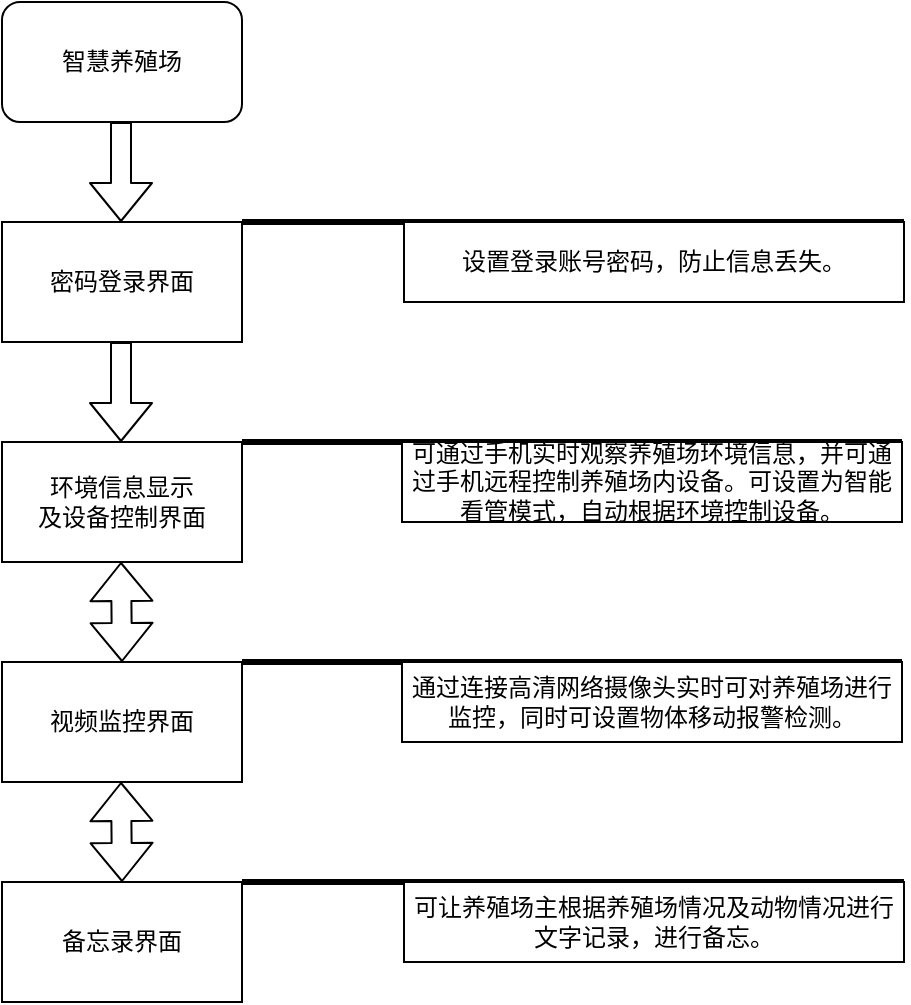 <mxfile version="14.5.10" type="github">
  <diagram id="mzVWiCq13x5794WQ89tT" name="第 1 页">
    <mxGraphModel dx="1424" dy="738" grid="1" gridSize="10" guides="1" tooltips="1" connect="1" arrows="1" fold="1" page="1" pageScale="1" pageWidth="827" pageHeight="1169" math="0" shadow="0">
      <root>
        <mxCell id="0" />
        <mxCell id="1" parent="0" />
        <mxCell id="5Fr-T8oHPkit4zuUn3JQ-1" value="密码登录界面" style="rounded=0;whiteSpace=wrap;html=1;" vertex="1" parent="1">
          <mxGeometry x="140" y="200" width="120" height="60" as="geometry" />
        </mxCell>
        <mxCell id="5Fr-T8oHPkit4zuUn3JQ-2" value="智慧养殖场" style="rounded=1;whiteSpace=wrap;html=1;" vertex="1" parent="1">
          <mxGeometry x="140" y="90" width="120" height="60" as="geometry" />
        </mxCell>
        <mxCell id="5Fr-T8oHPkit4zuUn3JQ-3" value="" style="shape=flexArrow;endArrow=classic;html=1;" edge="1" parent="1">
          <mxGeometry width="50" height="50" relative="1" as="geometry">
            <mxPoint x="199.5" y="150" as="sourcePoint" />
            <mxPoint x="199.5" y="200" as="targetPoint" />
          </mxGeometry>
        </mxCell>
        <mxCell id="5Fr-T8oHPkit4zuUn3JQ-4" value="环境信息显示&lt;br&gt;及设备控制界面" style="rounded=0;whiteSpace=wrap;html=1;" vertex="1" parent="1">
          <mxGeometry x="140" y="310" width="120" height="60" as="geometry" />
        </mxCell>
        <mxCell id="5Fr-T8oHPkit4zuUn3JQ-5" value="" style="shape=flexArrow;endArrow=classic;html=1;" edge="1" parent="1">
          <mxGeometry width="50" height="50" relative="1" as="geometry">
            <mxPoint x="199.5" y="260" as="sourcePoint" />
            <mxPoint x="199.5" y="310" as="targetPoint" />
          </mxGeometry>
        </mxCell>
        <mxCell id="5Fr-T8oHPkit4zuUn3JQ-9" value="视频监控界面" style="rounded=0;whiteSpace=wrap;html=1;" vertex="1" parent="1">
          <mxGeometry x="140" y="420" width="120" height="60" as="geometry" />
        </mxCell>
        <mxCell id="5Fr-T8oHPkit4zuUn3JQ-12" value="" style="shape=flexArrow;endArrow=classic;startArrow=classic;html=1;" edge="1" parent="1">
          <mxGeometry width="50" height="50" relative="1" as="geometry">
            <mxPoint x="200" y="420" as="sourcePoint" />
            <mxPoint x="199.5" y="370" as="targetPoint" />
          </mxGeometry>
        </mxCell>
        <mxCell id="5Fr-T8oHPkit4zuUn3JQ-17" value="" style="shape=flexArrow;endArrow=classic;startArrow=classic;html=1;" edge="1" parent="1">
          <mxGeometry width="50" height="50" relative="1" as="geometry">
            <mxPoint x="200" y="530" as="sourcePoint" />
            <mxPoint x="199.5" y="480" as="targetPoint" />
          </mxGeometry>
        </mxCell>
        <mxCell id="5Fr-T8oHPkit4zuUn3JQ-18" value="备忘录界面" style="rounded=0;whiteSpace=wrap;html=1;" vertex="1" parent="1">
          <mxGeometry x="140" y="530" width="120" height="60" as="geometry" />
        </mxCell>
        <mxCell id="5Fr-T8oHPkit4zuUn3JQ-19" value="" style="endArrow=none;html=1;strokeWidth=3;entryX=0;entryY=0;entryDx=0;entryDy=0;" edge="1" parent="1" target="5Fr-T8oHPkit4zuUn3JQ-23">
          <mxGeometry width="50" height="50" relative="1" as="geometry">
            <mxPoint x="260" y="200" as="sourcePoint" />
            <mxPoint x="690" y="200" as="targetPoint" />
          </mxGeometry>
        </mxCell>
        <mxCell id="5Fr-T8oHPkit4zuUn3JQ-20" value="" style="endArrow=none;html=1;strokeWidth=3;entryX=0;entryY=0;entryDx=0;entryDy=0;" edge="1" parent="1" target="5Fr-T8oHPkit4zuUn3JQ-25">
          <mxGeometry width="50" height="50" relative="1" as="geometry">
            <mxPoint x="260" y="310" as="sourcePoint" />
            <mxPoint x="690" y="310" as="targetPoint" />
          </mxGeometry>
        </mxCell>
        <mxCell id="5Fr-T8oHPkit4zuUn3JQ-21" value="" style="endArrow=none;html=1;strokeWidth=3;entryX=0;entryY=0;entryDx=0;entryDy=0;" edge="1" parent="1" target="5Fr-T8oHPkit4zuUn3JQ-26">
          <mxGeometry width="50" height="50" relative="1" as="geometry">
            <mxPoint x="260" y="420" as="sourcePoint" />
            <mxPoint x="690" y="420" as="targetPoint" />
          </mxGeometry>
        </mxCell>
        <mxCell id="5Fr-T8oHPkit4zuUn3JQ-22" value="" style="endArrow=none;html=1;strokeWidth=3;entryX=0;entryY=0;entryDx=0;entryDy=0;" edge="1" parent="1" target="5Fr-T8oHPkit4zuUn3JQ-27">
          <mxGeometry width="50" height="50" relative="1" as="geometry">
            <mxPoint x="260" y="530" as="sourcePoint" />
            <mxPoint x="690" y="530" as="targetPoint" />
          </mxGeometry>
        </mxCell>
        <mxCell id="5Fr-T8oHPkit4zuUn3JQ-23" value="设置登录账号密码，防止信息丢失。" style="rounded=0;whiteSpace=wrap;html=1;direction=south;" vertex="1" parent="1">
          <mxGeometry x="341" y="200" width="250" height="40" as="geometry" />
        </mxCell>
        <mxCell id="5Fr-T8oHPkit4zuUn3JQ-25" value="可通过手机实时观察养殖场环境信息，并可通过手机远程控制养殖场内设备。可设置为智能看管模式，自动根据环境控制设备。" style="rounded=0;whiteSpace=wrap;html=1;direction=south;" vertex="1" parent="1">
          <mxGeometry x="340" y="310" width="250" height="40" as="geometry" />
        </mxCell>
        <mxCell id="5Fr-T8oHPkit4zuUn3JQ-26" value="通过连接高清网络摄像头实时可对养殖场进行监控，同时可设置物体移动报警检测。" style="rounded=0;whiteSpace=wrap;html=1;direction=south;" vertex="1" parent="1">
          <mxGeometry x="340" y="420" width="250" height="40" as="geometry" />
        </mxCell>
        <mxCell id="5Fr-T8oHPkit4zuUn3JQ-27" value="可让养殖场主根据养殖场情况及动物情况进行文字记录，进行备忘。" style="rounded=0;whiteSpace=wrap;html=1;direction=south;" vertex="1" parent="1">
          <mxGeometry x="341" y="530" width="250" height="40" as="geometry" />
        </mxCell>
      </root>
    </mxGraphModel>
  </diagram>
</mxfile>
